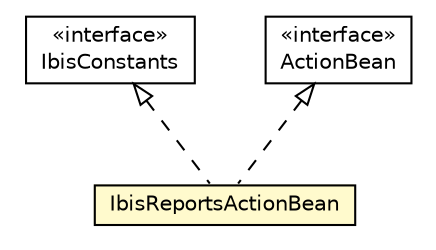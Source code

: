 #!/usr/local/bin/dot
#
# Class diagram 
# Generated by UMLGraph version R5_6-24-gf6e263 (http://www.umlgraph.org/)
#

digraph G {
	edge [fontname="Helvetica",fontsize=10,labelfontname="Helvetica",labelfontsize=10];
	node [fontname="Helvetica",fontsize=10,shape=plaintext];
	nodesep=0.25;
	ranksep=0.5;
	// nl.b3p.viewer.stripes.IbisReportsActionBean
	c216 [label=<<table title="nl.b3p.viewer.stripes.IbisReportsActionBean" border="0" cellborder="1" cellspacing="0" cellpadding="2" port="p" bgcolor="lemonChiffon" href="./IbisReportsActionBean.html">
		<tr><td><table border="0" cellspacing="0" cellpadding="1">
<tr><td align="center" balign="center"> IbisReportsActionBean </td></tr>
		</table></td></tr>
		</table>>, URL="./IbisReportsActionBean.html", fontname="Helvetica", fontcolor="black", fontsize=10.0];
	// nl.b3p.viewer.ibis.util.IbisConstants
	c221 [label=<<table title="nl.b3p.viewer.ibis.util.IbisConstants" border="0" cellborder="1" cellspacing="0" cellpadding="2" port="p" href="../ibis/util/IbisConstants.html">
		<tr><td><table border="0" cellspacing="0" cellpadding="1">
<tr><td align="center" balign="center"> &#171;interface&#187; </td></tr>
<tr><td align="center" balign="center"> IbisConstants </td></tr>
		</table></td></tr>
		</table>>, URL="../ibis/util/IbisConstants.html", fontname="Helvetica", fontcolor="black", fontsize=10.0];
	//nl.b3p.viewer.stripes.IbisReportsActionBean implements net.sourceforge.stripes.action.ActionBean
	c223:p -> c216:p [dir=back,arrowtail=empty,style=dashed];
	//nl.b3p.viewer.stripes.IbisReportsActionBean implements nl.b3p.viewer.ibis.util.IbisConstants
	c221:p -> c216:p [dir=back,arrowtail=empty,style=dashed];
	// net.sourceforge.stripes.action.ActionBean
	c223 [label=<<table title="net.sourceforge.stripes.action.ActionBean" border="0" cellborder="1" cellspacing="0" cellpadding="2" port="p">
		<tr><td><table border="0" cellspacing="0" cellpadding="1">
<tr><td align="center" balign="center"> &#171;interface&#187; </td></tr>
<tr><td align="center" balign="center"> ActionBean </td></tr>
		</table></td></tr>
		</table>>, URL="null", fontname="Helvetica", fontcolor="black", fontsize=10.0];
}

